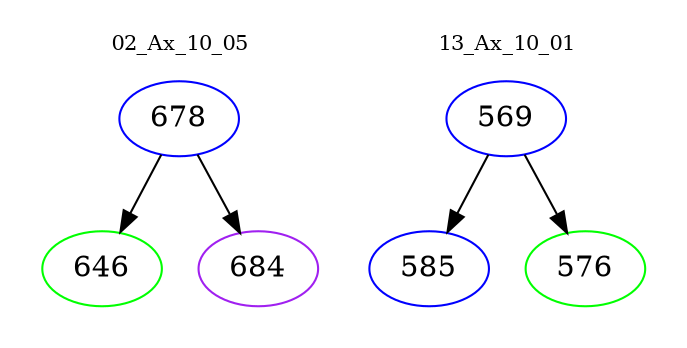 digraph{
subgraph cluster_0 {
color = white
label = "02_Ax_10_05";
fontsize=10;
T0_678 [label="678", color="blue"]
T0_678 -> T0_646 [color="black"]
T0_646 [label="646", color="green"]
T0_678 -> T0_684 [color="black"]
T0_684 [label="684", color="purple"]
}
subgraph cluster_1 {
color = white
label = "13_Ax_10_01";
fontsize=10;
T1_569 [label="569", color="blue"]
T1_569 -> T1_585 [color="black"]
T1_585 [label="585", color="blue"]
T1_569 -> T1_576 [color="black"]
T1_576 [label="576", color="green"]
}
}
